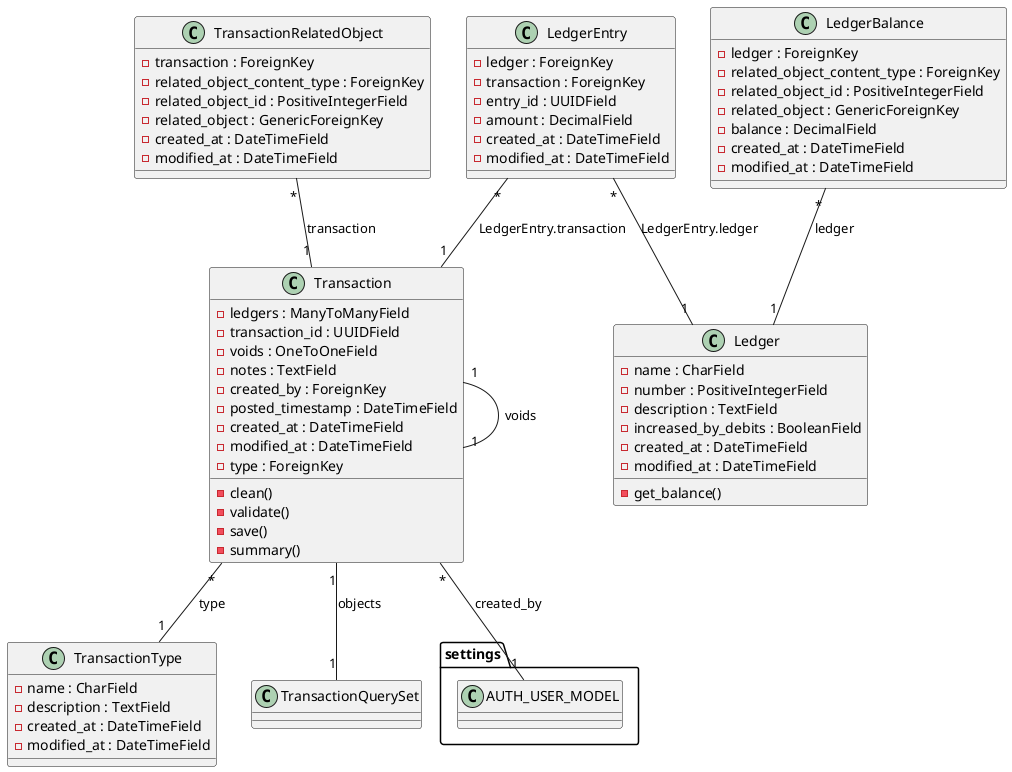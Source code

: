 @startuml Models

class TransactionRelatedObject {
    - transaction : ForeignKey
    - related_object_content_type : ForeignKey
    - related_object_id : PositiveIntegerField
    - related_object : GenericForeignKey
    - created_at : DateTimeField
    - modified_at : DateTimeField
}

class TransactionType {
    - name : CharField
    - description : TextField
    - created_at : DateTimeField
    - modified_at : DateTimeField
}

class Transaction {
    - ledgers : ManyToManyField
    - transaction_id : UUIDField
    - voids : OneToOneField
    - notes : TextField
    - created_by : ForeignKey
    - posted_timestamp : DateTimeField
    - created_at : DateTimeField
    - modified_at : DateTimeField
    - type : ForeignKey
    - clean()
    - validate()
    - save()
    - summary()
}

class Ledger {
    - name : CharField
    - number : PositiveIntegerField
    - description : TextField
    - increased_by_debits : BooleanField
    - created_at : DateTimeField
    - modified_at : DateTimeField
    - get_balance()
}

class LedgerEntry {
    - ledger : ForeignKey
    - transaction : ForeignKey
    - entry_id : UUIDField
    - amount : DecimalField
    - created_at : DateTimeField
    - modified_at : DateTimeField
}

class LedgerBalance {
    - ledger : ForeignKey
    - related_object_content_type : ForeignKey
    - related_object_id : PositiveIntegerField
    - related_object : GenericForeignKey
    - balance : DecimalField
    - created_at : DateTimeField
    - modified_at : DateTimeField
}

TransactionRelatedObject "*" -- "1" Transaction : transaction

Transaction "1" -- "1" Transaction : voids
Transaction "*" -- "1" TransactionType : type
Transaction "*" -- "1" settings.AUTH_USER_MODEL : created_by
Transaction "1" -- "1" TransactionQuerySet : objects

LedgerEntry "*" -- "1" Ledger : LedgerEntry.ledger
LedgerEntry "*" -- "1" Transaction : LedgerEntry.transaction

LedgerBalance "*" -- "1" Ledger : ledger

@enduml